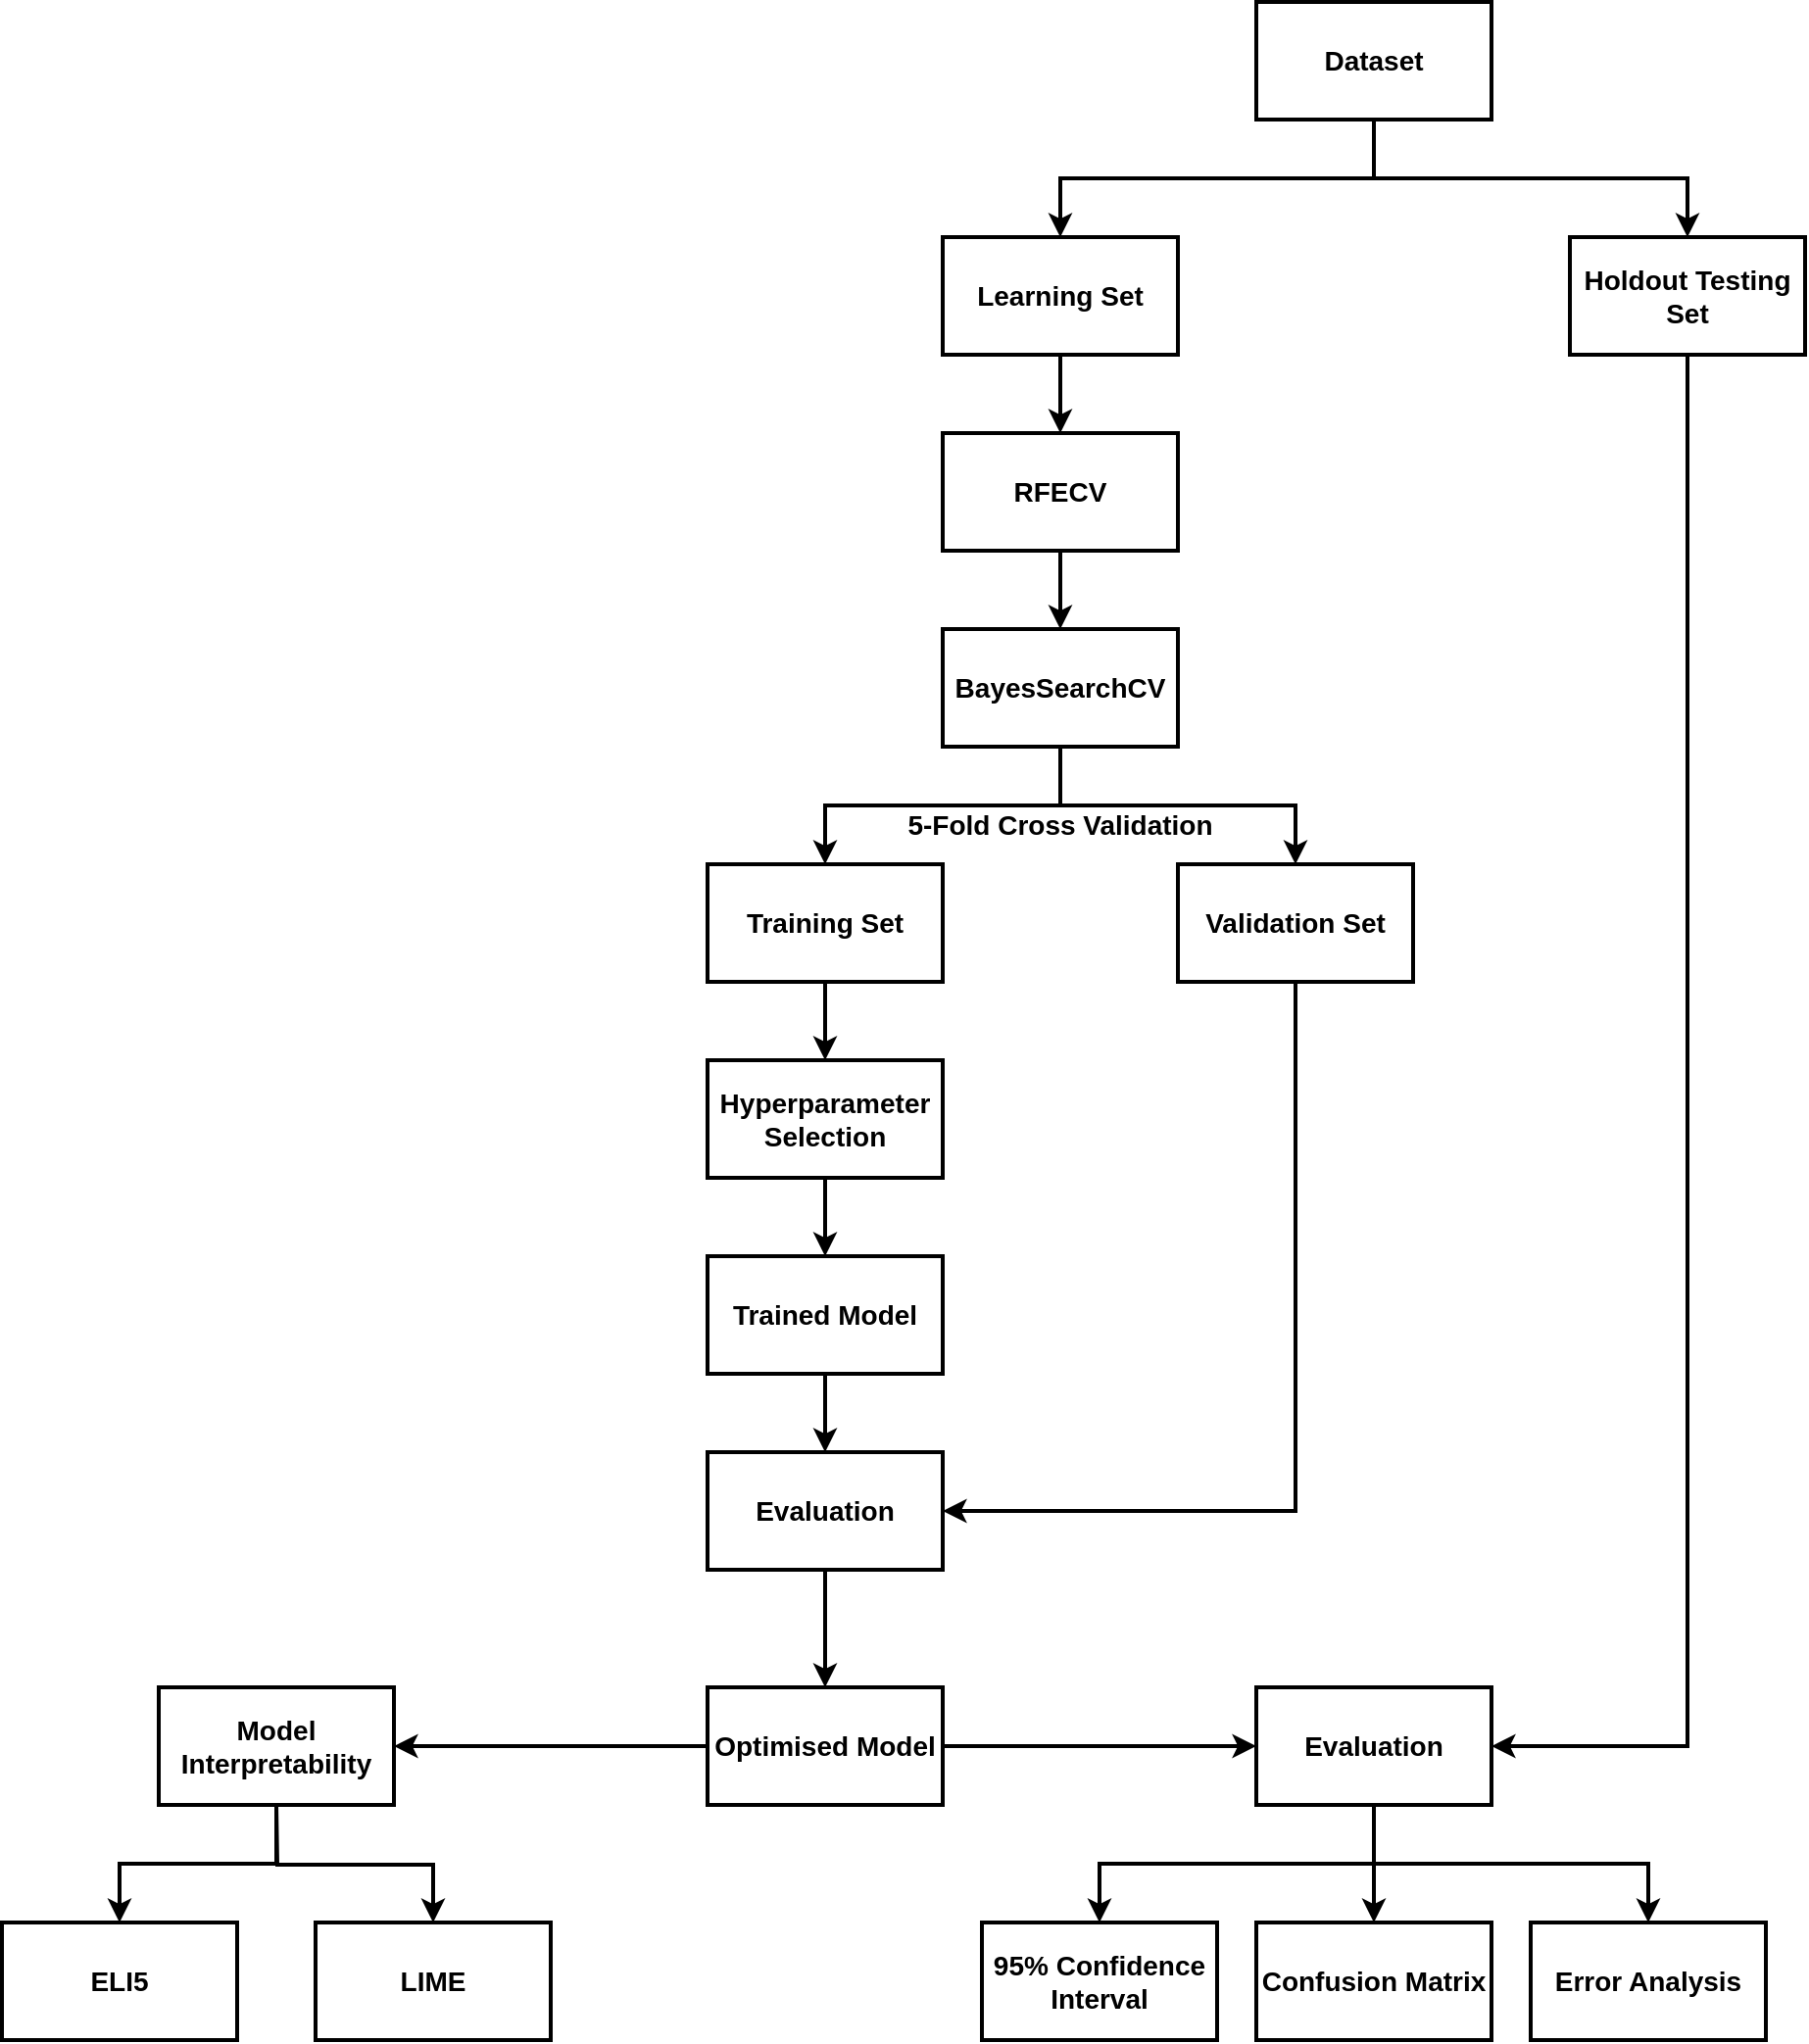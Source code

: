 <mxfile version="20.8.23" type="device"><diagram name="Page-1" id="cayRD9LXp6k94BJoqj1g"><mxGraphModel dx="1167" dy="601" grid="1" gridSize="10" guides="1" tooltips="1" connect="1" arrows="1" fold="1" page="1" pageScale="1" pageWidth="2339" pageHeight="3300" math="0" shadow="0"><root><mxCell id="0"/><mxCell id="1" parent="0"/><mxCell id="WuQyJKZNZ314GJ-WXAhn-21" value="&lt;font style=&quot;font-size: 14px;&quot;&gt;&lt;b&gt;5-Fold Cross Validation&lt;/b&gt;&lt;/font&gt;" style="rounded=0;whiteSpace=wrap;html=1;strokeWidth=2;strokeColor=none;" vertex="1" parent="1"><mxGeometry x="530" y="410" width="160" height="60" as="geometry"/></mxCell><mxCell id="2u00yzvwBzByDxByqRnZ-1" value="&lt;font style=&quot;font-size: 14px;&quot;&gt;&lt;b&gt;Learning Set&lt;/b&gt;&lt;/font&gt;" style="rounded=0;whiteSpace=wrap;html=1;strokeWidth=2;" parent="1" vertex="1"><mxGeometry x="550" y="140" width="120" height="60" as="geometry"/></mxCell><mxCell id="WuQyJKZNZ314GJ-WXAhn-18" style="edgeStyle=orthogonalEdgeStyle;rounded=0;orthogonalLoop=1;jettySize=auto;html=1;exitX=0.5;exitY=1;exitDx=0;exitDy=0;entryX=0.5;entryY=0;entryDx=0;entryDy=0;strokeWidth=2;fontSize=14;endArrow=classic;endFill=1;elbow=vertical;" edge="1" parent="1" source="WuQyJKZNZ314GJ-WXAhn-1" target="WuQyJKZNZ314GJ-WXAhn-4"><mxGeometry relative="1" as="geometry"/></mxCell><mxCell id="WuQyJKZNZ314GJ-WXAhn-1" value="&lt;b&gt;RFECV&lt;br&gt;&lt;/b&gt;" style="rounded=0;whiteSpace=wrap;html=1;strokeWidth=2;fontSize=14;" vertex="1" parent="1"><mxGeometry x="550" y="240" width="120" height="60" as="geometry"/></mxCell><mxCell id="WuQyJKZNZ314GJ-WXAhn-24" value="" style="edgeStyle=orthogonalEdgeStyle;rounded=0;orthogonalLoop=1;jettySize=auto;html=1;strokeWidth=2;fontSize=14;startArrow=none;startFill=0;endArrow=classic;endFill=1;elbow=vertical;" edge="1" parent="1" source="WuQyJKZNZ314GJ-WXAhn-2" target="WuQyJKZNZ314GJ-WXAhn-10"><mxGeometry relative="1" as="geometry"/></mxCell><mxCell id="WuQyJKZNZ314GJ-WXAhn-2" value="&lt;font style=&quot;font-size: 14px;&quot;&gt;&lt;b&gt;Training Set&lt;/b&gt;&lt;/font&gt;" style="rounded=0;whiteSpace=wrap;html=1;strokeWidth=2;" vertex="1" parent="1"><mxGeometry x="430" y="460" width="120" height="60" as="geometry"/></mxCell><mxCell id="WuQyJKZNZ314GJ-WXAhn-31" style="edgeStyle=orthogonalEdgeStyle;rounded=0;orthogonalLoop=1;jettySize=auto;html=1;strokeWidth=2;fontSize=14;startArrow=none;startFill=0;endArrow=classic;endFill=1;elbow=vertical;entryX=1;entryY=0.5;entryDx=0;entryDy=0;exitX=0.5;exitY=1;exitDx=0;exitDy=0;" edge="1" parent="1" source="WuQyJKZNZ314GJ-WXAhn-3" target="WuQyJKZNZ314GJ-WXAhn-28"><mxGeometry relative="1" as="geometry"><mxPoint x="930" y="910" as="targetPoint"/></mxGeometry></mxCell><mxCell id="WuQyJKZNZ314GJ-WXAhn-3" value="&lt;span style=&quot;font-size: 14px;&quot;&gt;&lt;b&gt;Holdout Testing Set&lt;/b&gt;&lt;/span&gt;" style="rounded=0;whiteSpace=wrap;html=1;strokeWidth=2;" vertex="1" parent="1"><mxGeometry x="870" y="140" width="120" height="60" as="geometry"/></mxCell><mxCell id="WuQyJKZNZ314GJ-WXAhn-4" value="&lt;font style=&quot;font-size: 14px;&quot;&gt;&lt;b&gt;BayesSearchCV&lt;/b&gt;&lt;/font&gt;" style="rounded=0;whiteSpace=wrap;html=1;strokeWidth=2;" vertex="1" parent="1"><mxGeometry x="550" y="340" width="120" height="60" as="geometry"/></mxCell><mxCell id="WuQyJKZNZ314GJ-WXAhn-8" value="&lt;font style=&quot;font-size: 14px;&quot;&gt;&lt;b&gt;95% Confidence Interval&lt;/b&gt;&lt;/font&gt;" style="rounded=0;whiteSpace=wrap;html=1;strokeWidth=2;" vertex="1" parent="1"><mxGeometry x="570" y="1000" width="120" height="60" as="geometry"/></mxCell><mxCell id="WuQyJKZNZ314GJ-WXAhn-30" style="edgeStyle=orthogonalEdgeStyle;rounded=0;orthogonalLoop=1;jettySize=auto;html=1;entryX=0;entryY=0.5;entryDx=0;entryDy=0;strokeWidth=2;fontSize=14;startArrow=none;startFill=0;endArrow=classic;endFill=1;elbow=vertical;" edge="1" parent="1" source="WuQyJKZNZ314GJ-WXAhn-9" target="WuQyJKZNZ314GJ-WXAhn-28"><mxGeometry relative="1" as="geometry"/></mxCell><mxCell id="WuQyJKZNZ314GJ-WXAhn-44" style="edgeStyle=orthogonalEdgeStyle;rounded=0;orthogonalLoop=1;jettySize=auto;html=1;entryX=1;entryY=0.5;entryDx=0;entryDy=0;strokeWidth=2;fontSize=14;startArrow=none;startFill=0;endArrow=classic;endFill=1;elbow=vertical;exitX=0;exitY=0.5;exitDx=0;exitDy=0;" edge="1" parent="1" source="WuQyJKZNZ314GJ-WXAhn-9" target="WuQyJKZNZ314GJ-WXAhn-35"><mxGeometry relative="1" as="geometry"><mxPoint x="390" y="910" as="sourcePoint"/></mxGeometry></mxCell><mxCell id="WuQyJKZNZ314GJ-WXAhn-9" value="&lt;font style=&quot;font-size: 14px;&quot;&gt;&lt;b&gt;Optimised Model&lt;/b&gt;&lt;/font&gt;" style="rounded=0;whiteSpace=wrap;html=1;strokeWidth=2;" vertex="1" parent="1"><mxGeometry x="430" y="880" width="120" height="60" as="geometry"/></mxCell><mxCell id="WuQyJKZNZ314GJ-WXAhn-25" style="edgeStyle=orthogonalEdgeStyle;rounded=0;orthogonalLoop=1;jettySize=auto;html=1;entryX=0.5;entryY=0;entryDx=0;entryDy=0;strokeWidth=2;fontSize=14;startArrow=none;startFill=0;endArrow=classic;endFill=1;elbow=vertical;" edge="1" parent="1" source="WuQyJKZNZ314GJ-WXAhn-10" target="WuQyJKZNZ314GJ-WXAhn-14"><mxGeometry relative="1" as="geometry"/></mxCell><mxCell id="WuQyJKZNZ314GJ-WXAhn-10" value="&lt;font style=&quot;font-size: 14px;&quot;&gt;&lt;b&gt;Hyperparameter Selection&lt;/b&gt;&lt;/font&gt;" style="rounded=0;whiteSpace=wrap;html=1;strokeWidth=2;" vertex="1" parent="1"><mxGeometry x="430" y="560" width="120" height="60" as="geometry"/></mxCell><mxCell id="WuQyJKZNZ314GJ-WXAhn-29" style="edgeStyle=orthogonalEdgeStyle;rounded=0;orthogonalLoop=1;jettySize=auto;html=1;entryX=0.5;entryY=0;entryDx=0;entryDy=0;strokeWidth=2;fontSize=14;startArrow=none;startFill=0;endArrow=classic;endFill=1;elbow=vertical;" edge="1" parent="1" source="WuQyJKZNZ314GJ-WXAhn-11" target="WuQyJKZNZ314GJ-WXAhn-9"><mxGeometry relative="1" as="geometry"/></mxCell><mxCell id="WuQyJKZNZ314GJ-WXAhn-11" value="&lt;font style=&quot;font-size: 14px;&quot;&gt;&lt;b&gt;Evaluation&lt;/b&gt;&lt;/font&gt;" style="rounded=0;whiteSpace=wrap;html=1;strokeWidth=2;" vertex="1" parent="1"><mxGeometry x="430" y="760" width="120" height="60" as="geometry"/></mxCell><mxCell id="WuQyJKZNZ314GJ-WXAhn-12" value="&lt;font style=&quot;font-size: 14px;&quot;&gt;&lt;b&gt;Dataset&lt;/b&gt;&lt;/font&gt;" style="rounded=0;whiteSpace=wrap;html=1;strokeWidth=2;" vertex="1" parent="1"><mxGeometry x="710" y="20" width="120" height="60" as="geometry"/></mxCell><mxCell id="WuQyJKZNZ314GJ-WXAhn-13" value="&lt;span style=&quot;font-size: 14px;&quot;&gt;&lt;b&gt;Validation Set&lt;/b&gt;&lt;/span&gt;" style="rounded=0;whiteSpace=wrap;html=1;strokeWidth=2;" vertex="1" parent="1"><mxGeometry x="670" y="460" width="120" height="60" as="geometry"/></mxCell><mxCell id="WuQyJKZNZ314GJ-WXAhn-26" style="edgeStyle=orthogonalEdgeStyle;rounded=0;orthogonalLoop=1;jettySize=auto;html=1;entryX=0.5;entryY=0;entryDx=0;entryDy=0;strokeWidth=2;fontSize=14;startArrow=none;startFill=0;endArrow=classic;endFill=1;elbow=vertical;" edge="1" parent="1" source="WuQyJKZNZ314GJ-WXAhn-14" target="WuQyJKZNZ314GJ-WXAhn-11"><mxGeometry relative="1" as="geometry"/></mxCell><mxCell id="WuQyJKZNZ314GJ-WXAhn-14" value="&lt;span style=&quot;font-size: 14px;&quot;&gt;&lt;b&gt;Trained Model&lt;/b&gt;&lt;/span&gt;" style="rounded=0;whiteSpace=wrap;html=1;strokeWidth=2;" vertex="1" parent="1"><mxGeometry x="430" y="660" width="120" height="60" as="geometry"/></mxCell><mxCell id="WuQyJKZNZ314GJ-WXAhn-15" value="" style="endArrow=classic;html=1;rounded=0;fontSize=14;strokeWidth=2;exitX=0.5;exitY=1;exitDx=0;exitDy=0;edgeStyle=elbowEdgeStyle;entryX=0.5;entryY=0;entryDx=0;entryDy=0;elbow=vertical;endFill=1;" edge="1" parent="1" source="WuQyJKZNZ314GJ-WXAhn-12" target="2u00yzvwBzByDxByqRnZ-1"><mxGeometry width="50" height="50" relative="1" as="geometry"><mxPoint x="870" y="240" as="sourcePoint"/><mxPoint x="770" y="120" as="targetPoint"/></mxGeometry></mxCell><mxCell id="WuQyJKZNZ314GJ-WXAhn-16" value="" style="endArrow=classic;html=1;rounded=0;strokeWidth=2;fontSize=14;elbow=vertical;edgeStyle=orthogonalEdgeStyle;entryX=0.5;entryY=0;entryDx=0;entryDy=0;endFill=1;" edge="1" parent="1" target="WuQyJKZNZ314GJ-WXAhn-3"><mxGeometry width="50" height="50" relative="1" as="geometry"><mxPoint x="770" y="80" as="sourcePoint"/><mxPoint x="940" y="140" as="targetPoint"/><Array as="points"><mxPoint x="770" y="110"/><mxPoint x="930" y="110"/></Array></mxGeometry></mxCell><mxCell id="WuQyJKZNZ314GJ-WXAhn-17" value="" style="endArrow=classic;html=1;rounded=0;strokeWidth=2;fontSize=14;elbow=vertical;exitX=0.5;exitY=1;exitDx=0;exitDy=0;entryX=0.5;entryY=0;entryDx=0;entryDy=0;" edge="1" parent="1" source="2u00yzvwBzByDxByqRnZ-1" target="WuQyJKZNZ314GJ-WXAhn-1"><mxGeometry width="50" height="50" relative="1" as="geometry"><mxPoint x="630" y="230" as="sourcePoint"/><mxPoint x="680" y="180" as="targetPoint"/></mxGeometry></mxCell><mxCell id="WuQyJKZNZ314GJ-WXAhn-19" value="" style="endArrow=classic;html=1;rounded=0;strokeWidth=2;fontSize=14;elbow=vertical;exitX=0.5;exitY=1;exitDx=0;exitDy=0;edgeStyle=orthogonalEdgeStyle;entryX=0.5;entryY=0;entryDx=0;entryDy=0;endFill=1;" edge="1" parent="1" source="WuQyJKZNZ314GJ-WXAhn-4" target="WuQyJKZNZ314GJ-WXAhn-2"><mxGeometry width="50" height="50" relative="1" as="geometry"><mxPoint x="630" y="400" as="sourcePoint"/><mxPoint x="610" y="440" as="targetPoint"/></mxGeometry></mxCell><mxCell id="WuQyJKZNZ314GJ-WXAhn-20" value="" style="endArrow=classic;html=1;rounded=0;strokeWidth=2;fontSize=14;elbow=vertical;edgeStyle=orthogonalEdgeStyle;entryX=0.5;entryY=0;entryDx=0;entryDy=0;endFill=1;" edge="1" parent="1" target="WuQyJKZNZ314GJ-WXAhn-13"><mxGeometry width="50" height="50" relative="1" as="geometry"><mxPoint x="610" y="400" as="sourcePoint"/><mxPoint x="610" y="450" as="targetPoint"/><Array as="points"><mxPoint x="610" y="430"/><mxPoint x="730" y="430"/></Array></mxGeometry></mxCell><mxCell id="WuQyJKZNZ314GJ-WXAhn-27" value="" style="endArrow=none;html=1;rounded=0;strokeWidth=2;fontSize=14;elbow=vertical;entryX=0.5;entryY=1;entryDx=0;entryDy=0;edgeStyle=orthogonalEdgeStyle;exitX=1;exitY=0.5;exitDx=0;exitDy=0;endFill=0;startArrow=classic;startFill=1;" edge="1" parent="1" source="WuQyJKZNZ314GJ-WXAhn-11" target="WuQyJKZNZ314GJ-WXAhn-13"><mxGeometry width="50" height="50" relative="1" as="geometry"><mxPoint x="730" y="790" as="sourcePoint"/><mxPoint x="680" y="590" as="targetPoint"/></mxGeometry></mxCell><mxCell id="WuQyJKZNZ314GJ-WXAhn-28" value="&lt;font style=&quot;font-size: 14px;&quot;&gt;&lt;b&gt;Evaluation&lt;/b&gt;&lt;/font&gt;" style="rounded=0;whiteSpace=wrap;html=1;strokeWidth=2;" vertex="1" parent="1"><mxGeometry x="710" y="880" width="120" height="60" as="geometry"/></mxCell><mxCell id="WuQyJKZNZ314GJ-WXAhn-33" value="&lt;font style=&quot;font-size: 14px;&quot;&gt;&lt;b&gt;Confusion Matrix&lt;/b&gt;&lt;/font&gt;" style="rounded=0;whiteSpace=wrap;html=1;strokeWidth=2;" vertex="1" parent="1"><mxGeometry x="710" y="1000" width="120" height="60" as="geometry"/></mxCell><mxCell id="WuQyJKZNZ314GJ-WXAhn-34" value="&lt;font style=&quot;font-size: 14px;&quot;&gt;&lt;b&gt;Error Analysis&lt;/b&gt;&lt;/font&gt;" style="rounded=0;whiteSpace=wrap;html=1;strokeWidth=2;" vertex="1" parent="1"><mxGeometry x="850" y="1000" width="120" height="60" as="geometry"/></mxCell><mxCell id="WuQyJKZNZ314GJ-WXAhn-35" value="&lt;font style=&quot;font-size: 14px;&quot;&gt;&lt;b&gt;Model Interpretability&lt;/b&gt;&lt;/font&gt;" style="rounded=0;whiteSpace=wrap;html=1;strokeWidth=2;" vertex="1" parent="1"><mxGeometry x="150" y="880" width="120" height="60" as="geometry"/></mxCell><mxCell id="WuQyJKZNZ314GJ-WXAhn-36" value="&lt;font style=&quot;font-size: 14px;&quot;&gt;&lt;b&gt;ELI5&lt;/b&gt;&lt;/font&gt;" style="rounded=0;whiteSpace=wrap;html=1;strokeWidth=2;" vertex="1" parent="1"><mxGeometry x="70" y="1000" width="120" height="60" as="geometry"/></mxCell><mxCell id="WuQyJKZNZ314GJ-WXAhn-37" value="&lt;font style=&quot;font-size: 14px;&quot;&gt;&lt;b&gt;LIME&lt;/b&gt;&lt;/font&gt;" style="rounded=0;whiteSpace=wrap;html=1;strokeWidth=2;" vertex="1" parent="1"><mxGeometry x="230" y="1000" width="120" height="60" as="geometry"/></mxCell><mxCell id="WuQyJKZNZ314GJ-WXAhn-38" value="" style="endArrow=classic;html=1;rounded=0;strokeWidth=2;fontSize=14;elbow=vertical;exitX=0.5;exitY=1;exitDx=0;exitDy=0;edgeStyle=orthogonalEdgeStyle;entryX=0.5;entryY=0;entryDx=0;entryDy=0;endFill=1;" edge="1" parent="1" source="WuQyJKZNZ314GJ-WXAhn-28" target="WuQyJKZNZ314GJ-WXAhn-8"><mxGeometry width="50" height="50" relative="1" as="geometry"><mxPoint x="670" y="910" as="sourcePoint"/><mxPoint x="770" y="970" as="targetPoint"/></mxGeometry></mxCell><mxCell id="WuQyJKZNZ314GJ-WXAhn-39" value="" style="endArrow=classic;html=1;rounded=0;strokeWidth=2;fontSize=14;elbow=vertical;edgeStyle=orthogonalEdgeStyle;entryX=0.5;entryY=0;entryDx=0;entryDy=0;endFill=1;" edge="1" parent="1" target="WuQyJKZNZ314GJ-WXAhn-34"><mxGeometry width="50" height="50" relative="1" as="geometry"><mxPoint x="770" y="940" as="sourcePoint"/><mxPoint x="770" y="980" as="targetPoint"/><Array as="points"><mxPoint x="770" y="970"/><mxPoint x="910" y="970"/></Array></mxGeometry></mxCell><mxCell id="WuQyJKZNZ314GJ-WXAhn-40" value="" style="endArrow=classic;html=1;rounded=0;strokeWidth=2;fontSize=14;elbow=vertical;entryX=0.5;entryY=0;entryDx=0;entryDy=0;endFill=1;" edge="1" parent="1" target="WuQyJKZNZ314GJ-WXAhn-33"><mxGeometry width="50" height="50" relative="1" as="geometry"><mxPoint x="770" y="940" as="sourcePoint"/><mxPoint x="720" y="860" as="targetPoint"/></mxGeometry></mxCell><mxCell id="WuQyJKZNZ314GJ-WXAhn-42" value="" style="endArrow=none;html=1;rounded=0;strokeWidth=2;fontSize=14;elbow=vertical;entryX=0.5;entryY=1;entryDx=0;entryDy=0;edgeStyle=orthogonalEdgeStyle;exitX=0.5;exitY=0;exitDx=0;exitDy=0;endFill=0;startArrow=classic;startFill=1;" edge="1" parent="1" target="WuQyJKZNZ314GJ-WXAhn-35"><mxGeometry width="50" height="50" relative="1" as="geometry"><mxPoint x="130" y="1000" as="sourcePoint"/><mxPoint x="200" y="950" as="targetPoint"/><Array as="points"><mxPoint x="130" y="970"/><mxPoint x="210" y="970"/></Array></mxGeometry></mxCell><mxCell id="WuQyJKZNZ314GJ-WXAhn-43" value="" style="endArrow=none;html=1;rounded=0;strokeWidth=2;fontSize=14;elbow=vertical;edgeStyle=orthogonalEdgeStyle;exitX=0.5;exitY=0;exitDx=0;exitDy=0;endFill=0;startArrow=classic;startFill=1;" edge="1" parent="1" source="WuQyJKZNZ314GJ-WXAhn-37"><mxGeometry width="50" height="50" relative="1" as="geometry"><mxPoint x="210" y="980" as="sourcePoint"/><mxPoint x="210" y="940" as="targetPoint"/></mxGeometry></mxCell></root></mxGraphModel></diagram></mxfile>